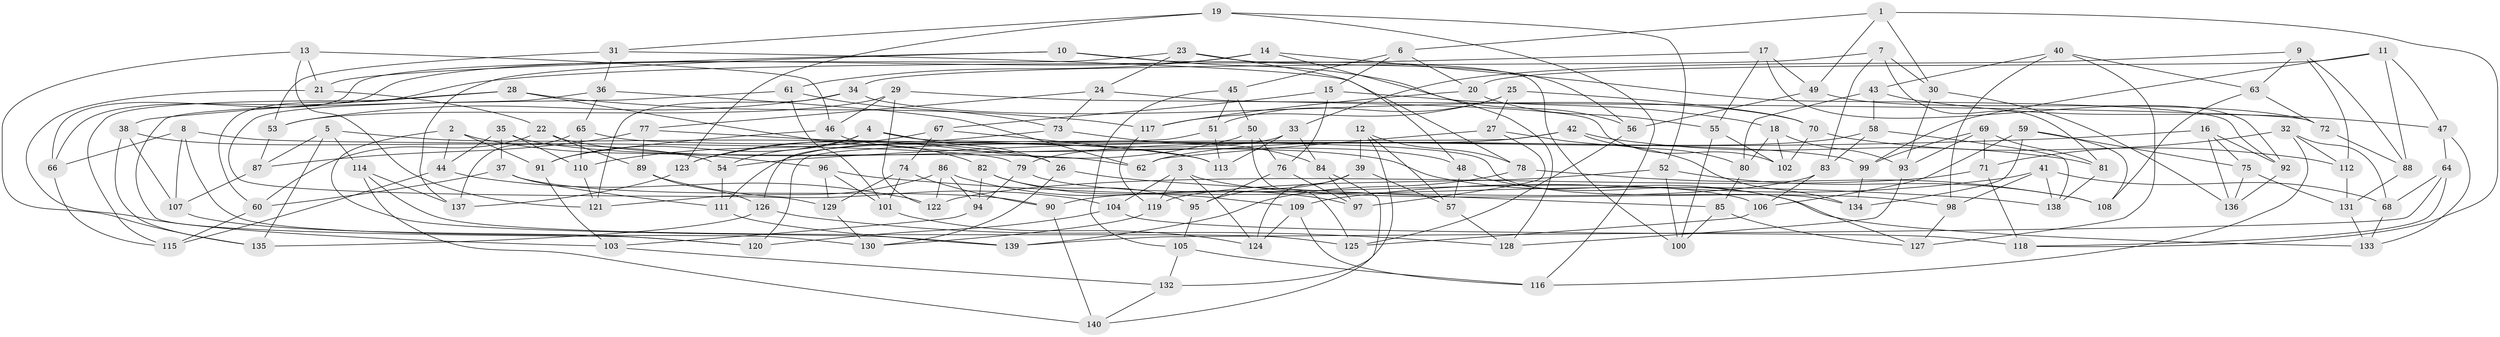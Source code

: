 // Generated by graph-tools (version 1.1) at 2025/58/03/09/25 04:58:47]
// undirected, 140 vertices, 280 edges
graph export_dot {
graph [start="1"]
  node [color=gray90,style=filled];
  1;
  2;
  3;
  4;
  5;
  6;
  7;
  8;
  9;
  10;
  11;
  12;
  13;
  14;
  15;
  16;
  17;
  18;
  19;
  20;
  21;
  22;
  23;
  24;
  25;
  26;
  27;
  28;
  29;
  30;
  31;
  32;
  33;
  34;
  35;
  36;
  37;
  38;
  39;
  40;
  41;
  42;
  43;
  44;
  45;
  46;
  47;
  48;
  49;
  50;
  51;
  52;
  53;
  54;
  55;
  56;
  57;
  58;
  59;
  60;
  61;
  62;
  63;
  64;
  65;
  66;
  67;
  68;
  69;
  70;
  71;
  72;
  73;
  74;
  75;
  76;
  77;
  78;
  79;
  80;
  81;
  82;
  83;
  84;
  85;
  86;
  87;
  88;
  89;
  90;
  91;
  92;
  93;
  94;
  95;
  96;
  97;
  98;
  99;
  100;
  101;
  102;
  103;
  104;
  105;
  106;
  107;
  108;
  109;
  110;
  111;
  112;
  113;
  114;
  115;
  116;
  117;
  118;
  119;
  120;
  121;
  122;
  123;
  124;
  125;
  126;
  127;
  128;
  129;
  130;
  131;
  132;
  133;
  134;
  135;
  136;
  137;
  138;
  139;
  140;
  1 -- 49;
  1 -- 30;
  1 -- 6;
  1 -- 118;
  2 -- 44;
  2 -- 139;
  2 -- 91;
  2 -- 96;
  3 -- 104;
  3 -- 98;
  3 -- 124;
  3 -- 119;
  4 -- 91;
  4 -- 26;
  4 -- 134;
  4 -- 54;
  5 -- 114;
  5 -- 135;
  5 -- 87;
  5 -- 26;
  6 -- 45;
  6 -- 20;
  6 -- 15;
  7 -- 34;
  7 -- 83;
  7 -- 81;
  7 -- 30;
  8 -- 66;
  8 -- 107;
  8 -- 130;
  8 -- 79;
  9 -- 112;
  9 -- 88;
  9 -- 33;
  9 -- 63;
  10 -- 21;
  10 -- 100;
  10 -- 56;
  10 -- 137;
  11 -- 20;
  11 -- 47;
  11 -- 99;
  11 -- 88;
  12 -- 57;
  12 -- 78;
  12 -- 39;
  12 -- 132;
  13 -- 46;
  13 -- 121;
  13 -- 135;
  13 -- 21;
  14 -- 61;
  14 -- 92;
  14 -- 66;
  14 -- 128;
  15 -- 76;
  15 -- 67;
  15 -- 18;
  16 -- 54;
  16 -- 92;
  16 -- 75;
  16 -- 136;
  17 -- 55;
  17 -- 49;
  17 -- 60;
  17 -- 92;
  18 -- 80;
  18 -- 102;
  18 -- 93;
  19 -- 31;
  19 -- 123;
  19 -- 116;
  19 -- 52;
  20 -- 117;
  20 -- 55;
  21 -- 103;
  21 -- 22;
  22 -- 89;
  22 -- 60;
  22 -- 133;
  23 -- 56;
  23 -- 48;
  23 -- 24;
  23 -- 66;
  24 -- 77;
  24 -- 73;
  24 -- 102;
  25 -- 117;
  25 -- 70;
  25 -- 27;
  25 -- 51;
  26 -- 130;
  26 -- 85;
  27 -- 134;
  27 -- 62;
  27 -- 97;
  28 -- 38;
  28 -- 117;
  28 -- 82;
  28 -- 115;
  29 -- 72;
  29 -- 122;
  29 -- 53;
  29 -- 46;
  30 -- 93;
  30 -- 136;
  31 -- 78;
  31 -- 36;
  31 -- 53;
  32 -- 71;
  32 -- 116;
  32 -- 68;
  32 -- 112;
  33 -- 113;
  33 -- 84;
  33 -- 111;
  34 -- 53;
  34 -- 70;
  34 -- 121;
  35 -- 62;
  35 -- 110;
  35 -- 37;
  35 -- 44;
  36 -- 65;
  36 -- 129;
  36 -- 62;
  37 -- 90;
  37 -- 111;
  37 -- 60;
  38 -- 135;
  38 -- 54;
  38 -- 107;
  39 -- 124;
  39 -- 57;
  39 -- 95;
  40 -- 43;
  40 -- 63;
  40 -- 98;
  40 -- 127;
  41 -- 109;
  41 -- 98;
  41 -- 138;
  41 -- 68;
  42 -- 81;
  42 -- 120;
  42 -- 79;
  42 -- 80;
  43 -- 58;
  43 -- 47;
  43 -- 80;
  44 -- 115;
  44 -- 122;
  45 -- 50;
  45 -- 51;
  45 -- 105;
  46 -- 91;
  46 -- 48;
  47 -- 64;
  47 -- 133;
  48 -- 127;
  48 -- 57;
  49 -- 72;
  49 -- 56;
  50 -- 125;
  50 -- 76;
  50 -- 123;
  51 -- 126;
  51 -- 113;
  52 -- 108;
  52 -- 119;
  52 -- 100;
  53 -- 87;
  54 -- 111;
  55 -- 102;
  55 -- 100;
  56 -- 125;
  57 -- 128;
  58 -- 138;
  58 -- 83;
  58 -- 62;
  59 -- 75;
  59 -- 134;
  59 -- 106;
  59 -- 108;
  60 -- 115;
  61 -- 73;
  61 -- 120;
  61 -- 101;
  63 -- 108;
  63 -- 72;
  64 -- 118;
  64 -- 139;
  64 -- 68;
  65 -- 99;
  65 -- 137;
  65 -- 110;
  66 -- 115;
  67 -- 74;
  67 -- 113;
  67 -- 110;
  68 -- 133;
  69 -- 71;
  69 -- 99;
  69 -- 93;
  69 -- 81;
  70 -- 102;
  70 -- 112;
  71 -- 122;
  71 -- 118;
  72 -- 88;
  73 -- 123;
  73 -- 84;
  74 -- 90;
  74 -- 129;
  74 -- 101;
  75 -- 131;
  75 -- 136;
  76 -- 97;
  76 -- 95;
  77 -- 113;
  77 -- 89;
  77 -- 87;
  78 -- 139;
  78 -- 108;
  79 -- 94;
  79 -- 106;
  80 -- 85;
  81 -- 138;
  82 -- 95;
  82 -- 109;
  82 -- 94;
  83 -- 106;
  83 -- 90;
  84 -- 140;
  84 -- 97;
  85 -- 100;
  85 -- 127;
  86 -- 122;
  86 -- 94;
  86 -- 121;
  86 -- 97;
  87 -- 107;
  88 -- 131;
  89 -- 104;
  89 -- 126;
  90 -- 140;
  91 -- 103;
  92 -- 136;
  93 -- 128;
  94 -- 103;
  95 -- 105;
  96 -- 129;
  96 -- 138;
  96 -- 101;
  98 -- 127;
  99 -- 134;
  101 -- 124;
  103 -- 132;
  104 -- 120;
  104 -- 118;
  105 -- 132;
  105 -- 116;
  106 -- 125;
  107 -- 120;
  109 -- 116;
  109 -- 124;
  110 -- 121;
  111 -- 139;
  112 -- 131;
  114 -- 140;
  114 -- 125;
  114 -- 137;
  117 -- 119;
  119 -- 130;
  123 -- 137;
  126 -- 128;
  126 -- 135;
  129 -- 130;
  131 -- 133;
  132 -- 140;
}
